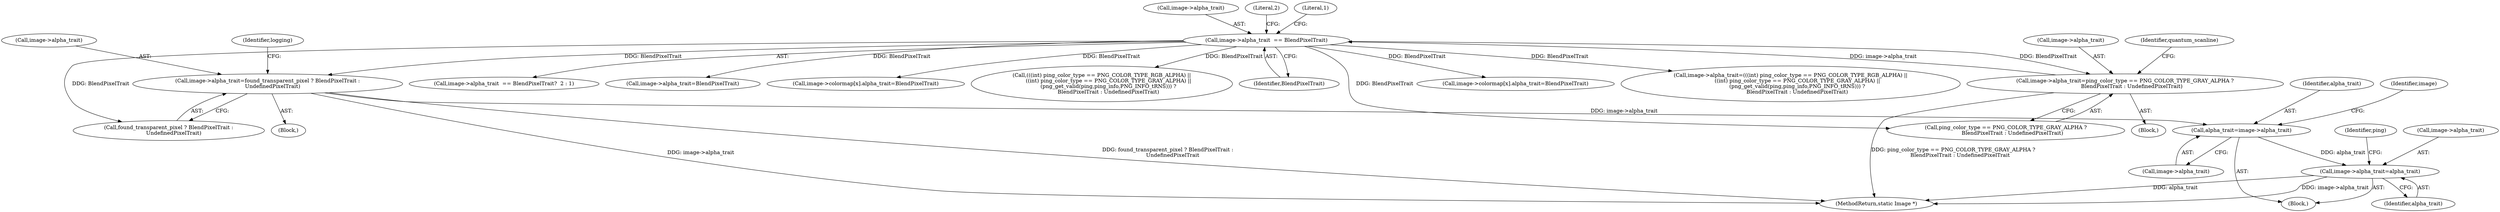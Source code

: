 digraph "0_ImageMagick_8ca35831e91c3db8c6d281d09b605001003bec08@pointer" {
"1004096" [label="(Call,alpha_trait=image->alpha_trait)"];
"1004050" [label="(Call,image->alpha_trait=found_transparent_pixel ? BlendPixelTrait :\n      UndefinedPixelTrait)"];
"1003692" [label="(Call,image->alpha_trait  == BlendPixelTrait)"];
"1003672" [label="(Call,image->alpha_trait=ping_color_type == PNG_COLOR_TYPE_GRAY_ALPHA ?\n        BlendPixelTrait : UndefinedPixelTrait)"];
"1004111" [label="(Call,image->alpha_trait=alpha_trait)"];
"1004111" [label="(Call,image->alpha_trait=alpha_trait)"];
"1004112" [label="(Call,image->alpha_trait)"];
"1005010" [label="(Call,(((int) ping_color_type == PNG_COLOR_TYPE_RGB_ALPHA) ||\n        ((int) ping_color_type == PNG_COLOR_TYPE_GRAY_ALPHA) ||\n        (png_get_valid(ping,ping_info,PNG_INFO_tRNS))) ?\n        BlendPixelTrait : UndefinedPixelTrait)"];
"1004117" [label="(Identifier,ping)"];
"1005492" [label="(MethodReturn,static Image *)"];
"1003676" [label="(Call,ping_color_type == PNG_COLOR_TYPE_GRAY_ALPHA ?\n        BlendPixelTrait : UndefinedPixelTrait)"];
"1004234" [label="(Call,image->colormap[x].alpha_trait=BlendPixelTrait)"];
"1004051" [label="(Call,image->alpha_trait)"];
"1005006" [label="(Call,image->alpha_trait=(((int) ping_color_type == PNG_COLOR_TYPE_RGB_ALPHA) ||\n        ((int) ping_color_type == PNG_COLOR_TYPE_GRAY_ALPHA) ||\n        (png_get_valid(ping,ping_info,PNG_INFO_tRNS))) ?\n        BlendPixelTrait : UndefinedPixelTrait)"];
"1004054" [label="(Call,found_transparent_pixel ? BlendPixelTrait :\n      UndefinedPixelTrait)"];
"1003673" [label="(Call,image->alpha_trait)"];
"1004103" [label="(Identifier,image)"];
"1004115" [label="(Identifier,alpha_trait)"];
"1004096" [label="(Call,alpha_trait=image->alpha_trait)"];
"1003692" [label="(Call,image->alpha_trait  == BlendPixelTrait)"];
"1003683" [label="(Identifier,quantum_scanline)"];
"1003696" [label="(Identifier,BlendPixelTrait)"];
"1003691" [label="(Call,image->alpha_trait  == BlendPixelTrait?  2 : 1)"];
"1004094" [label="(Block,)"];
"1004098" [label="(Call,image->alpha_trait)"];
"1004060" [label="(Identifier,logging)"];
"1003659" [label="(Block,)"];
"1003693" [label="(Call,image->alpha_trait)"];
"1003697" [label="(Literal,2)"];
"1004097" [label="(Identifier,alpha_trait)"];
"1004207" [label="(Call,image->alpha_trait=BlendPixelTrait)"];
"1004291" [label="(Call,image->colormap[x].alpha_trait=BlendPixelTrait)"];
"1003698" [label="(Literal,1)"];
"1003672" [label="(Call,image->alpha_trait=ping_color_type == PNG_COLOR_TYPE_GRAY_ALPHA ?\n        BlendPixelTrait : UndefinedPixelTrait)"];
"1004050" [label="(Call,image->alpha_trait=found_transparent_pixel ? BlendPixelTrait :\n      UndefinedPixelTrait)"];
"1003290" [label="(Block,)"];
"1004096" -> "1004094"  [label="AST: "];
"1004096" -> "1004098"  [label="CFG: "];
"1004097" -> "1004096"  [label="AST: "];
"1004098" -> "1004096"  [label="AST: "];
"1004103" -> "1004096"  [label="CFG: "];
"1004050" -> "1004096"  [label="DDG: image->alpha_trait"];
"1004096" -> "1004111"  [label="DDG: alpha_trait"];
"1004050" -> "1003290"  [label="AST: "];
"1004050" -> "1004054"  [label="CFG: "];
"1004051" -> "1004050"  [label="AST: "];
"1004054" -> "1004050"  [label="AST: "];
"1004060" -> "1004050"  [label="CFG: "];
"1004050" -> "1005492"  [label="DDG: image->alpha_trait"];
"1004050" -> "1005492"  [label="DDG: found_transparent_pixel ? BlendPixelTrait :\n      UndefinedPixelTrait"];
"1003692" -> "1004050"  [label="DDG: BlendPixelTrait"];
"1003692" -> "1003691"  [label="AST: "];
"1003692" -> "1003696"  [label="CFG: "];
"1003693" -> "1003692"  [label="AST: "];
"1003696" -> "1003692"  [label="AST: "];
"1003697" -> "1003692"  [label="CFG: "];
"1003698" -> "1003692"  [label="CFG: "];
"1003692" -> "1003672"  [label="DDG: BlendPixelTrait"];
"1003692" -> "1003676"  [label="DDG: BlendPixelTrait"];
"1003672" -> "1003692"  [label="DDG: image->alpha_trait"];
"1003692" -> "1004054"  [label="DDG: BlendPixelTrait"];
"1003692" -> "1004207"  [label="DDG: BlendPixelTrait"];
"1003692" -> "1004234"  [label="DDG: BlendPixelTrait"];
"1003692" -> "1004291"  [label="DDG: BlendPixelTrait"];
"1003692" -> "1005006"  [label="DDG: BlendPixelTrait"];
"1003692" -> "1005010"  [label="DDG: BlendPixelTrait"];
"1003672" -> "1003659"  [label="AST: "];
"1003672" -> "1003676"  [label="CFG: "];
"1003673" -> "1003672"  [label="AST: "];
"1003676" -> "1003672"  [label="AST: "];
"1003683" -> "1003672"  [label="CFG: "];
"1003672" -> "1005492"  [label="DDG: ping_color_type == PNG_COLOR_TYPE_GRAY_ALPHA ?\n        BlendPixelTrait : UndefinedPixelTrait"];
"1004111" -> "1004094"  [label="AST: "];
"1004111" -> "1004115"  [label="CFG: "];
"1004112" -> "1004111"  [label="AST: "];
"1004115" -> "1004111"  [label="AST: "];
"1004117" -> "1004111"  [label="CFG: "];
"1004111" -> "1005492"  [label="DDG: image->alpha_trait"];
"1004111" -> "1005492"  [label="DDG: alpha_trait"];
}
